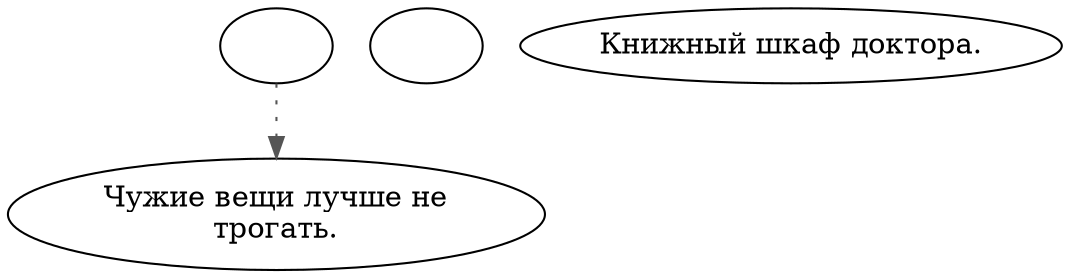 digraph sbokcase {
  "start" [style=filled       fillcolor="#FFFFFF"       color="#000000"]
  "start" -> "description_p_proc" [style=dotted color="#555555"]
  "start" [label=""]
  "pickup_p_proc" [style=filled       fillcolor="#FFFFFF"       color="#000000"]
  "pickup_p_proc" [label=""]
  "look_at_p_proc" [style=filled       fillcolor="#FFFFFF"       color="#000000"]
  "look_at_p_proc" [label="Книжный шкаф доктора."]
  "description_p_proc" [style=filled       fillcolor="#FFFFFF"       color="#000000"]
  "description_p_proc" [label="Чужие вещи лучше не\nтрогать."]
}